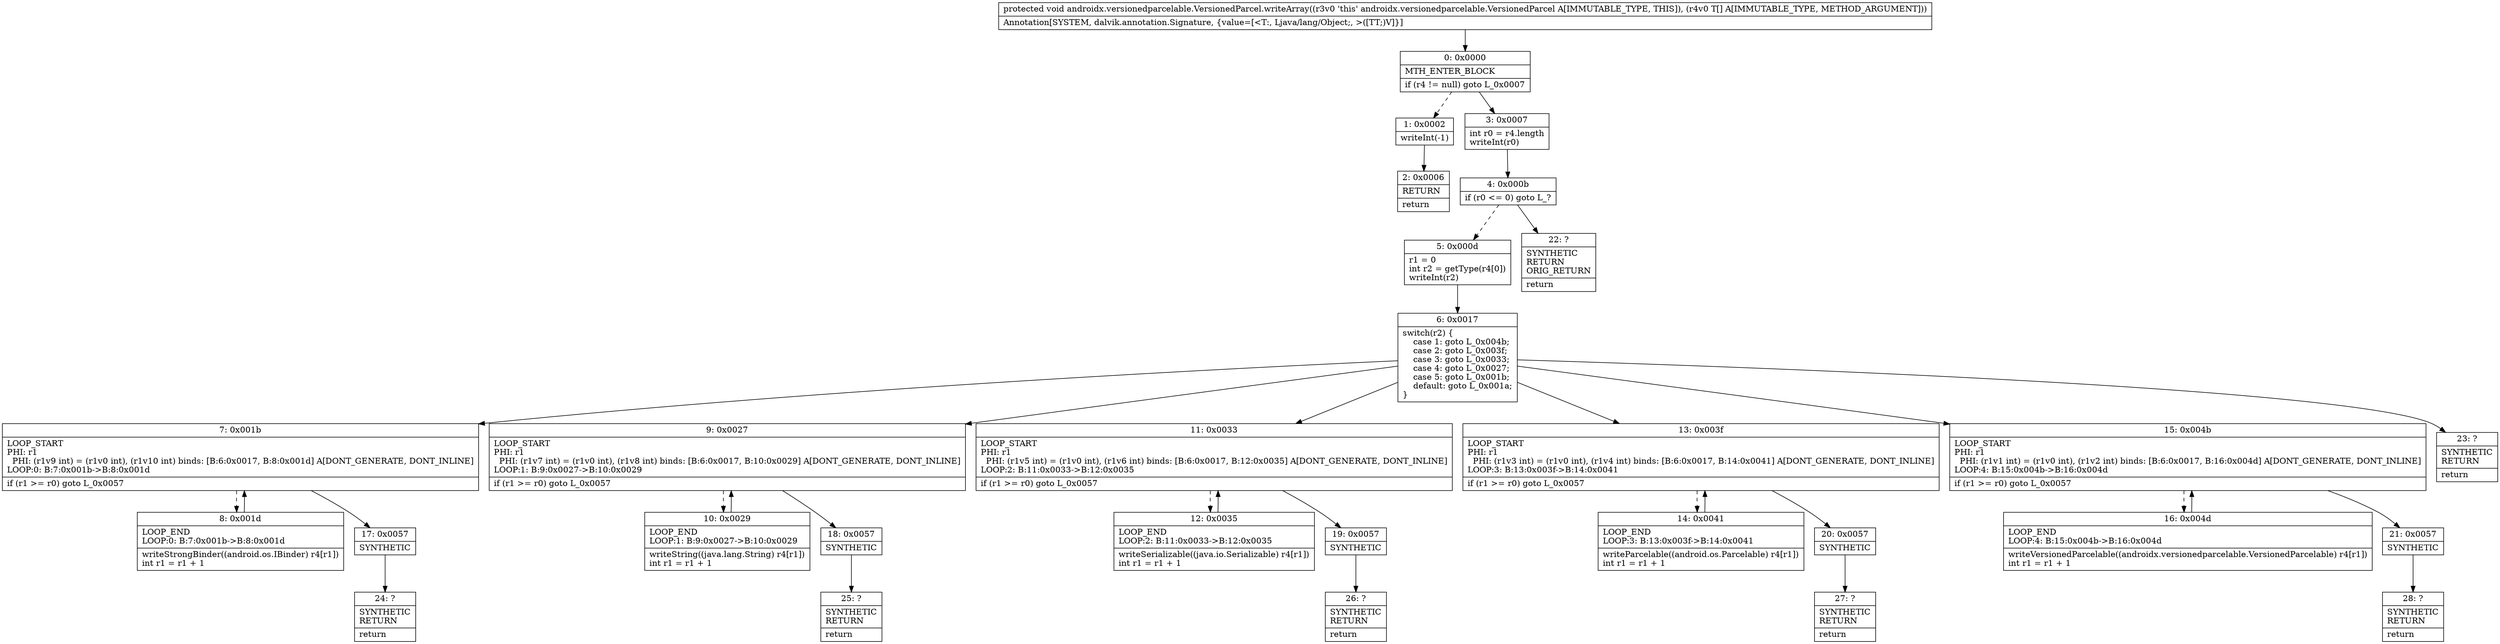 digraph "CFG forandroidx.versionedparcelable.VersionedParcel.writeArray([Ljava\/lang\/Object;)V" {
Node_0 [shape=record,label="{0\:\ 0x0000|MTH_ENTER_BLOCK\l|if (r4 != null) goto L_0x0007\l}"];
Node_1 [shape=record,label="{1\:\ 0x0002|writeInt(\-1)\l}"];
Node_2 [shape=record,label="{2\:\ 0x0006|RETURN\l|return\l}"];
Node_3 [shape=record,label="{3\:\ 0x0007|int r0 = r4.length\lwriteInt(r0)\l}"];
Node_4 [shape=record,label="{4\:\ 0x000b|if (r0 \<= 0) goto L_?\l}"];
Node_5 [shape=record,label="{5\:\ 0x000d|r1 = 0\lint r2 = getType(r4[0])\lwriteInt(r2)\l}"];
Node_6 [shape=record,label="{6\:\ 0x0017|switch(r2) \{\l    case 1: goto L_0x004b;\l    case 2: goto L_0x003f;\l    case 3: goto L_0x0033;\l    case 4: goto L_0x0027;\l    case 5: goto L_0x001b;\l    default: goto L_0x001a;\l\}\l}"];
Node_7 [shape=record,label="{7\:\ 0x001b|LOOP_START\lPHI: r1 \l  PHI: (r1v9 int) = (r1v0 int), (r1v10 int) binds: [B:6:0x0017, B:8:0x001d] A[DONT_GENERATE, DONT_INLINE]\lLOOP:0: B:7:0x001b\-\>B:8:0x001d\l|if (r1 \>= r0) goto L_0x0057\l}"];
Node_8 [shape=record,label="{8\:\ 0x001d|LOOP_END\lLOOP:0: B:7:0x001b\-\>B:8:0x001d\l|writeStrongBinder((android.os.IBinder) r4[r1])\lint r1 = r1 + 1\l}"];
Node_9 [shape=record,label="{9\:\ 0x0027|LOOP_START\lPHI: r1 \l  PHI: (r1v7 int) = (r1v0 int), (r1v8 int) binds: [B:6:0x0017, B:10:0x0029] A[DONT_GENERATE, DONT_INLINE]\lLOOP:1: B:9:0x0027\-\>B:10:0x0029\l|if (r1 \>= r0) goto L_0x0057\l}"];
Node_10 [shape=record,label="{10\:\ 0x0029|LOOP_END\lLOOP:1: B:9:0x0027\-\>B:10:0x0029\l|writeString((java.lang.String) r4[r1])\lint r1 = r1 + 1\l}"];
Node_11 [shape=record,label="{11\:\ 0x0033|LOOP_START\lPHI: r1 \l  PHI: (r1v5 int) = (r1v0 int), (r1v6 int) binds: [B:6:0x0017, B:12:0x0035] A[DONT_GENERATE, DONT_INLINE]\lLOOP:2: B:11:0x0033\-\>B:12:0x0035\l|if (r1 \>= r0) goto L_0x0057\l}"];
Node_12 [shape=record,label="{12\:\ 0x0035|LOOP_END\lLOOP:2: B:11:0x0033\-\>B:12:0x0035\l|writeSerializable((java.io.Serializable) r4[r1])\lint r1 = r1 + 1\l}"];
Node_13 [shape=record,label="{13\:\ 0x003f|LOOP_START\lPHI: r1 \l  PHI: (r1v3 int) = (r1v0 int), (r1v4 int) binds: [B:6:0x0017, B:14:0x0041] A[DONT_GENERATE, DONT_INLINE]\lLOOP:3: B:13:0x003f\-\>B:14:0x0041\l|if (r1 \>= r0) goto L_0x0057\l}"];
Node_14 [shape=record,label="{14\:\ 0x0041|LOOP_END\lLOOP:3: B:13:0x003f\-\>B:14:0x0041\l|writeParcelable((android.os.Parcelable) r4[r1])\lint r1 = r1 + 1\l}"];
Node_15 [shape=record,label="{15\:\ 0x004b|LOOP_START\lPHI: r1 \l  PHI: (r1v1 int) = (r1v0 int), (r1v2 int) binds: [B:6:0x0017, B:16:0x004d] A[DONT_GENERATE, DONT_INLINE]\lLOOP:4: B:15:0x004b\-\>B:16:0x004d\l|if (r1 \>= r0) goto L_0x0057\l}"];
Node_16 [shape=record,label="{16\:\ 0x004d|LOOP_END\lLOOP:4: B:15:0x004b\-\>B:16:0x004d\l|writeVersionedParcelable((androidx.versionedparcelable.VersionedParcelable) r4[r1])\lint r1 = r1 + 1\l}"];
Node_17 [shape=record,label="{17\:\ 0x0057|SYNTHETIC\l}"];
Node_18 [shape=record,label="{18\:\ 0x0057|SYNTHETIC\l}"];
Node_19 [shape=record,label="{19\:\ 0x0057|SYNTHETIC\l}"];
Node_20 [shape=record,label="{20\:\ 0x0057|SYNTHETIC\l}"];
Node_21 [shape=record,label="{21\:\ 0x0057|SYNTHETIC\l}"];
Node_22 [shape=record,label="{22\:\ ?|SYNTHETIC\lRETURN\lORIG_RETURN\l|return\l}"];
Node_23 [shape=record,label="{23\:\ ?|SYNTHETIC\lRETURN\l|return\l}"];
Node_24 [shape=record,label="{24\:\ ?|SYNTHETIC\lRETURN\l|return\l}"];
Node_25 [shape=record,label="{25\:\ ?|SYNTHETIC\lRETURN\l|return\l}"];
Node_26 [shape=record,label="{26\:\ ?|SYNTHETIC\lRETURN\l|return\l}"];
Node_27 [shape=record,label="{27\:\ ?|SYNTHETIC\lRETURN\l|return\l}"];
Node_28 [shape=record,label="{28\:\ ?|SYNTHETIC\lRETURN\l|return\l}"];
MethodNode[shape=record,label="{protected void androidx.versionedparcelable.VersionedParcel.writeArray((r3v0 'this' androidx.versionedparcelable.VersionedParcel A[IMMUTABLE_TYPE, THIS]), (r4v0 T[] A[IMMUTABLE_TYPE, METHOD_ARGUMENT]))  | Annotation[SYSTEM, dalvik.annotation.Signature, \{value=[\<T:, Ljava\/lang\/Object;, \>([TT;)V]\}]\l}"];
MethodNode -> Node_0;
Node_0 -> Node_1[style=dashed];
Node_0 -> Node_3;
Node_1 -> Node_2;
Node_3 -> Node_4;
Node_4 -> Node_5[style=dashed];
Node_4 -> Node_22;
Node_5 -> Node_6;
Node_6 -> Node_7;
Node_6 -> Node_9;
Node_6 -> Node_11;
Node_6 -> Node_13;
Node_6 -> Node_15;
Node_6 -> Node_23;
Node_7 -> Node_8[style=dashed];
Node_7 -> Node_17;
Node_8 -> Node_7;
Node_9 -> Node_10[style=dashed];
Node_9 -> Node_18;
Node_10 -> Node_9;
Node_11 -> Node_12[style=dashed];
Node_11 -> Node_19;
Node_12 -> Node_11;
Node_13 -> Node_14[style=dashed];
Node_13 -> Node_20;
Node_14 -> Node_13;
Node_15 -> Node_16[style=dashed];
Node_15 -> Node_21;
Node_16 -> Node_15;
Node_17 -> Node_24;
Node_18 -> Node_25;
Node_19 -> Node_26;
Node_20 -> Node_27;
Node_21 -> Node_28;
}

